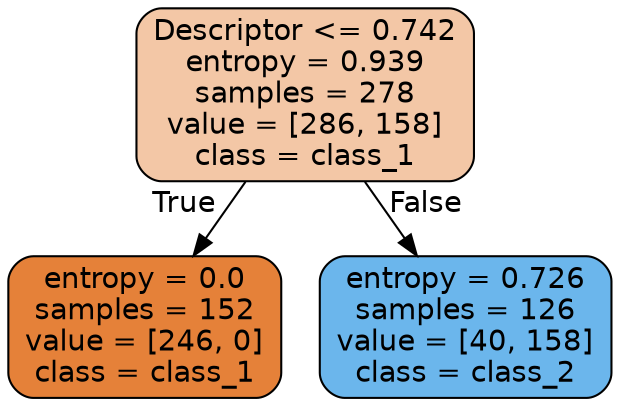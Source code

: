 digraph Tree {
node [shape=box, style="filled, rounded", color="black", fontname="helvetica"] ;
edge [fontname="helvetica"] ;
0 [label="Descriptor <= 0.742\nentropy = 0.939\nsamples = 278\nvalue = [286, 158]\nclass = class_1", fillcolor="#f3c7a6"] ;
1 [label="entropy = 0.0\nsamples = 152\nvalue = [246, 0]\nclass = class_1", fillcolor="#e58139"] ;
0 -> 1 [labeldistance=2.5, labelangle=45, headlabel="True"] ;
2 [label="entropy = 0.726\nsamples = 126\nvalue = [40, 158]\nclass = class_2", fillcolor="#6bb6ec"] ;
0 -> 2 [labeldistance=2.5, labelangle=-45, headlabel="False"] ;
}